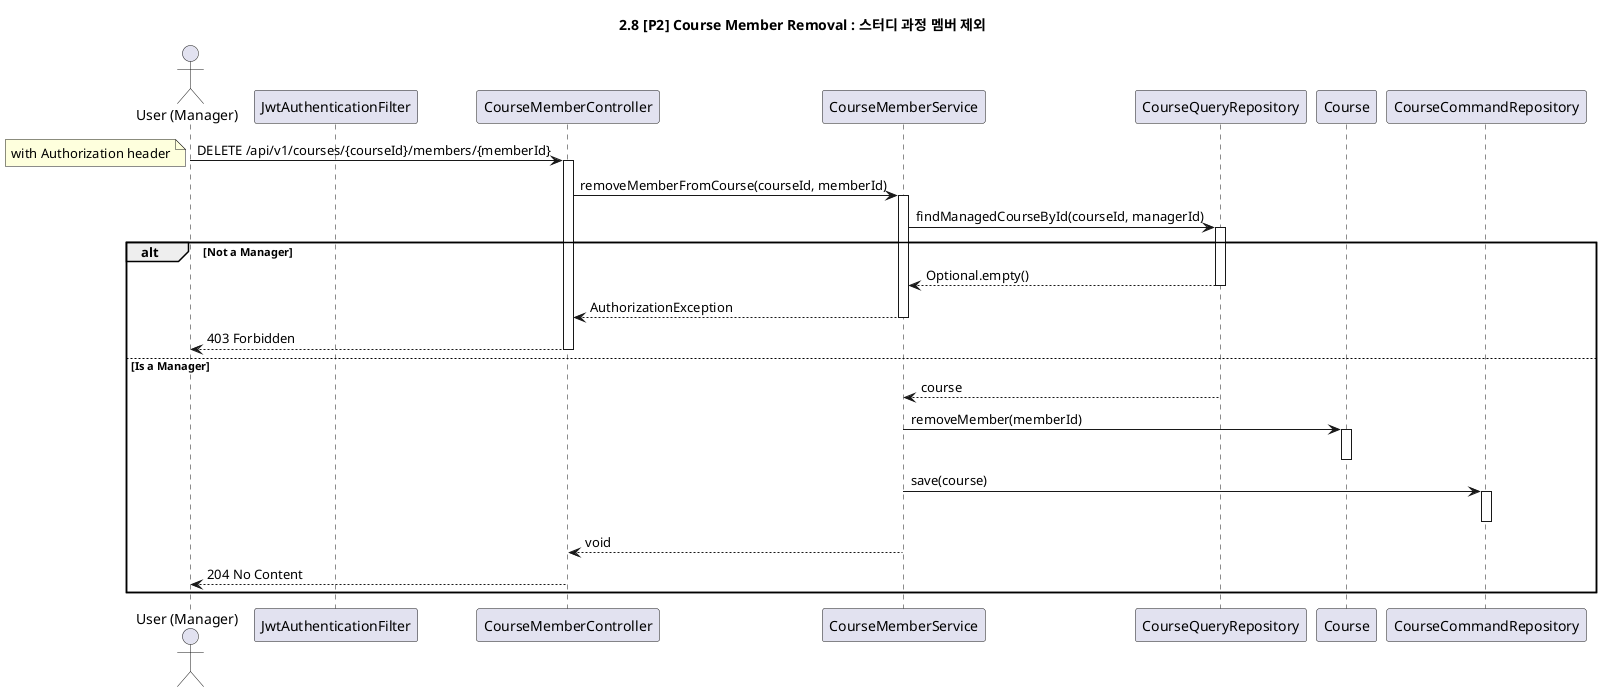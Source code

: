 @startuml

title 2.8 [P2] Course Member Removal : 스터디 과정 멤버 제외

actor "User (Manager)" as User
participant "JwtAuthenticationFilter" as Filter
participant "CourseMemberController" as Controller
participant "CourseMemberService" as AppService
participant "CourseQueryRepository" as QueryRepo
participant "Course" as CourseDomain
participant "CourseCommandRepository" as CommandRepo

User -> Controller: DELETE /api/v1/courses/{courseId}/members/{memberId}
note left: with Authorization header
activate Controller

Controller -> AppService: removeMemberFromCourse(courseId, memberId)
activate AppService

AppService -> QueryRepo: findManagedCourseById(courseId, managerId)
activate QueryRepo
alt Not a Manager
    QueryRepo --> AppService: Optional.empty()
    deactivate QueryRepo
    AppService --> Controller: AuthorizationException
    deactivate AppService
    Controller --> User: 403 Forbidden
    deactivate Controller
else Is a Manager
    QueryRepo --> AppService: course
    deactivate QueryRepo

    AppService -> CourseDomain: removeMember(memberId)
    activate CourseDomain
    deactivate CourseDomain

    AppService -> CommandRepo: save(course)
    activate CommandRepo
    deactivate CommandRepo

    AppService --> Controller: void
    deactivate AppService

    Controller --> User: 204 No Content
    deactivate Controller
end

@enduml
